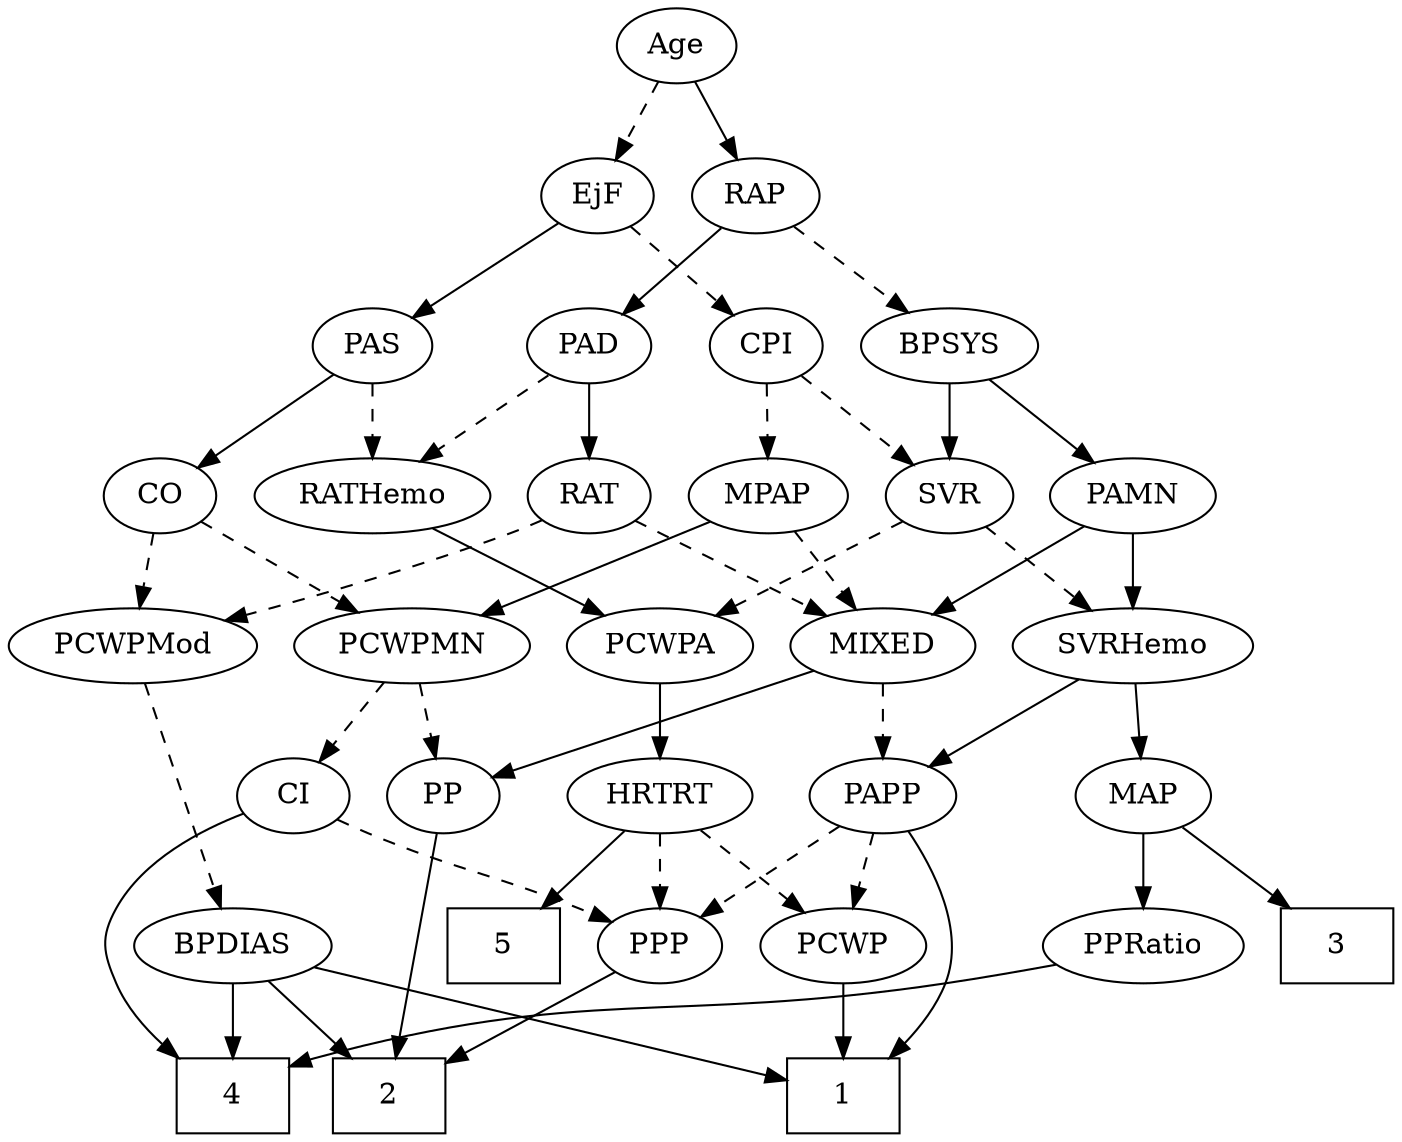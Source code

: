 strict digraph {
	graph [bb="0,0,609.64,540"];
	node [label="\N"];
	1	[height=0.5,
		pos="264,18",
		shape=box,
		width=0.75];
	2	[height=0.5,
		pos="89.995,18",
		shape=box,
		width=0.75];
	3	[height=0.5,
		pos="485,90",
		shape=box,
		width=0.75];
	4	[height=0.5,
		pos="336,18",
		shape=box,
		width=0.75];
	5	[height=0.5,
		pos="287,90",
		shape=box,
		width=0.75];
	Age	[height=0.5,
		pos="285,522",
		width=0.75];
	EjF	[height=0.5,
		pos="249,450",
		width=0.75];
	Age -> EjF	[pos="e,257.3,467.15 276.65,504.76 272.28,496.28 266.85,485.71 261.95,476.2",
		style=dashed];
	RAP	[height=0.5,
		pos="322,450",
		width=0.77632];
	Age -> RAP	[pos="e,313.46,467.15 293.58,504.76 298.06,496.28 303.65,485.71 308.68,476.2",
		style=solid];
	PAS	[height=0.5,
		pos="152,378",
		width=0.75];
	EjF -> PAS	[pos="e,169.67,391.76 231.2,436.16 216.3,425.41 194.82,409.91 177.99,397.76",
		style=solid];
	CPI	[height=0.5,
		pos="326,378",
		width=0.75];
	EjF -> CPI	[pos="e,310.7,392.91 264.58,434.83 275.61,424.81 290.59,411.19 302.99,399.92",
		style=dashed];
	BPSYS	[height=0.5,
		pos="409,378",
		width=1.0471];
	RAP -> BPSYS	[pos="e,390.47,393.91 338.77,435.5 351.15,425.54 368.25,411.78 382.48,400.34",
		style=dashed];
	PAD	[height=0.5,
		pos="247,378",
		width=0.79437];
	RAP -> PAD	[pos="e,262.41,393.38 306.82,434.83 296.21,424.94 281.87,411.55 269.88,400.36",
		style=solid];
	MIXED	[height=0.5,
		pos="382,234",
		width=1.1193];
	PP	[height=0.5,
		pos="123,162",
		width=0.75];
	MIXED -> PP	[pos="e,143.59,173.75 351.87,221.86 345.67,219.76 339.16,217.7 333,216 256.86,195.01 233.89,205.04 159,180 157.08,179.36 155.13,178.64 \
153.18,177.88",
		style=solid];
	PAPP	[height=0.5,
		pos="382,162",
		width=0.88464];
	MIXED -> PAPP	[pos="e,382,180.1 382,215.7 382,207.98 382,198.71 382,190.11",
		style=dashed];
	MPAP	[height=0.5,
		pos="327,306",
		width=0.97491];
	MPAP -> MIXED	[pos="e,369.18,251.31 339.48,289.12 346.41,280.29 355.18,269.13 362.95,259.24",
		style=dashed];
	PCWPMN	[height=0.5,
		pos="172,234",
		width=1.3902];
	MPAP -> PCWPMN	[pos="e,201.88,248.49 301.4,293.44 276.83,282.35 239.39,265.44 211.09,252.66",
		style=solid];
	PAMN	[height=0.5,
		pos="490,306",
		width=1.011];
	BPSYS -> PAMN	[pos="e,472.73,321.92 426.57,361.81 437.79,352.11 452.52,339.39 464.95,328.64",
		style=solid];
	SVR	[height=0.5,
		pos="408,306",
		width=0.77632];
	BPSYS -> SVR	[pos="e,408.24,324.1 408.75,359.7 408.64,351.98 408.51,342.71 408.38,334.11",
		style=solid];
	RATHemo	[height=0.5,
		pos="152,306",
		width=1.3721];
	PAD -> RATHemo	[pos="e,173.1,322.55 229.13,363.83 215.7,353.94 197.02,340.18 181.41,328.67",
		style=dashed];
	RAT	[height=0.5,
		pos="247,306",
		width=0.75827];
	PAD -> RAT	[pos="e,247,324.1 247,359.7 247,351.98 247,342.71 247,334.11",
		style=solid];
	CO	[height=0.5,
		pos="57.995,306",
		width=0.75];
	PCWPMod	[height=0.5,
		pos="51.995,234",
		width=1.4443];
	CO -> PCWPMod	[pos="e,53.461,252.1 56.512,287.7 55.851,279.98 55.056,270.71 54.319,262.11",
		style=dashed];
	CO -> PCWPMN	[pos="e,147.79,249.86 77.334,293.13 94.267,282.73 119.23,267.4 139.26,255.1",
		style=dashed];
	PAS -> CO	[pos="e,75.279,319.87 134.31,363.83 120.05,353.21 99.772,338.11 83.707,326.15",
		style=solid];
	PAS -> RATHemo	[pos="e,152,324.1 152,359.7 152,351.98 152,342.71 152,334.11",
		style=dashed];
	PAMN -> MIXED	[pos="e,404.03,249.28 468.66,291.17 452.6,280.76 430.36,266.35 412.44,254.73",
		style=solid];
	SVRHemo	[height=0.5,
		pos="490,234",
		width=1.3902];
	PAMN -> SVRHemo	[pos="e,490,252.1 490,287.7 490,279.98 490,270.71 490,262.11",
		style=solid];
	PCWPA	[height=0.5,
		pos="282,234",
		width=1.1555];
	RATHemo -> PCWPA	[pos="e,256.73,248.6 178.62,290.67 198.64,279.89 226.22,265.03 247.86,253.38",
		style=solid];
	CPI -> MPAP	[pos="e,326.75,324.1 326.24,359.7 326.35,351.98 326.49,342.71 326.61,334.11",
		style=dashed];
	CPI -> SVR	[pos="e,391.83,320.8 342.2,363.17 354.1,353.01 370.47,339.03 383.91,327.56",
		style=dashed];
	RAT -> MIXED	[pos="e,356.8,248.06 267.79,294.22 289.14,283.15 322.7,265.75 347.92,252.67",
		style=dashed];
	RAT -> PCWPMod	[pos="e,89.754,246.41 225.64,294.72 220.56,292.4 215.12,290.03 210,288 173.47,273.53 131.23,259.5 99.622,249.51",
		style=dashed];
	SVR -> PCWPA	[pos="e,306.84,248.8 387.47,293.6 368.1,282.84 338.71,266.51 315.87,253.82",
		style=dashed];
	SVR -> SVRHemo	[pos="e,471.54,250.76 424.2,291.17 435.48,281.54 450.78,268.47 463.79,257.37",
		style=dashed];
	BPDIAS	[height=0.5,
		pos="89.995,90",
		width=1.1735];
	PCWPMod -> BPDIAS	[pos="e,85.395,108.19 56.579,215.87 63.084,191.56 75.058,146.82 82.766,118.01",
		style=dashed];
	HRTRT	[height=0.5,
		pos="284,162",
		width=1.1013];
	PCWPA -> HRTRT	[pos="e,283.51,180.1 282.49,215.7 282.71,207.98 282.98,198.71 283.22,190.11",
		style=solid];
	PCWPMN -> PP	[pos="e,133.85,178.51 160.38,216.41 154.23,207.62 146.56,196.66 139.77,186.96",
		style=dashed];
	CI	[height=0.5,
		pos="195,162",
		width=0.75];
	PCWPMN -> CI	[pos="e,189.48,179.79 177.56,216.05 180.19,208.06 183.39,198.33 186.32,189.4",
		style=dashed];
	MAP	[height=0.5,
		pos="490,162",
		width=0.84854];
	SVRHemo -> MAP	[pos="e,490,180.1 490,215.7 490,207.98 490,198.71 490,190.11",
		style=solid];
	SVRHemo -> PAPP	[pos="e,402.22,176.11 466.83,217.98 450.46,207.38 428.42,193.09 410.91,181.74",
		style=solid];
	BPDIAS -> 1	[pos="e,236.76,29.956 119.91,76.967 149.67,64.993 195.39,46.599 227.33,33.752",
		style=solid];
	BPDIAS -> 2	[pos="e,89.995,36.104 89.995,71.697 89.995,63.983 89.995,54.712 89.995,46.112",
		style=solid];
	BPDIAS -> 4	[pos="e,308.73,32.607 123.06,78.574 130.57,76.313 138.54,74.001 146,72 210.83,54.6 231.75,58.703 298.93,35.994",
		style=solid];
	MAP -> 3	[pos="e,486.22,108.1 488.76,143.7 488.21,135.98 487.55,126.71 486.93,118.11",
		style=solid];
	PPRatio	[height=0.5,
		pos="570,90",
		width=1.1013];
	MAP -> PPRatio	[pos="e,552.61,106.21 506.57,146.5 517.61,136.84 532.32,123.97 544.8,113.05",
		style=solid];
	PP -> 2	[pos="e,66.69,36.181 98.936,153.23 78.892,145.33 51.652,130.95 38.995,108 31.269,93.989 33.015,86.84 38.995,72 43.344,61.209 51.057,51.386 \
59.189,43.209",
		style=solid];
	PPP	[height=0.5,
		pos="215,90",
		width=0.75];
	PPP -> 2	[pos="e,117.02,34.136 194.91,77.753 176.35,67.359 148.34,51.674 125.93,39.123",
		style=solid];
	PPRatio -> 4	[pos="e,363.1,26.262 539.76,78.219 533.57,76.095 527.09,73.929 521,72 470.04,55.876 410.53,39.209 373.06,28.973",
		style=solid];
	PCWP	[height=0.5,
		pos="367,90",
		width=0.97491];
	PCWP -> 1	[pos="e,289.04,36.019 346.65,75.17 332.7,65.69 313.86,52.89 297.7,41.904",
		style=solid];
	CI -> 4	[pos="e,308.66,32.432 185.39,144.86 175.33,125.62 163.04,93.394 179,72 210.77,29.395 243.9,53.183 299.22,35.746",
		style=solid];
	CI -> PPP	[pos="e,210.2,107.79 199.84,144.05 202.1,136.14 204.84,126.54 207.37,117.69",
		style=dashed];
	PAPP -> 1	[pos="e,291.35,32.36 394.87,145.51 408.91,126.64 427.34,94.477 411,72 382.23,32.426 351.86,52.488 300.78,35.787",
		style=solid];
	PAPP -> PPP	[pos="e,236.22,101.27 356.21,151.07 329.66,140.72 287.18,123.85 251,108 249.19,107.21 247.34,106.38 245.48,105.54",
		style=dashed];
	PAPP -> PCWP	[pos="e,370.7,108.28 378.36,144.05 376.69,136.26 374.67,126.82 372.8,118.08",
		style=dashed];
	HRTRT -> 5	[pos="e,286.26,108.1 284.74,143.7 285.07,135.98 285.46,126.71 285.83,118.11",
		style=solid];
	HRTRT -> PPP	[pos="e,229.18,105.39 268.34,145.12 258.87,135.51 246.66,123.13 236.32,112.63",
		style=dashed];
	HRTRT -> PCWP	[pos="e,349.59,105.68 302.01,145.81 313.58,136.05 328.79,123.22 341.59,112.42",
		style=dashed];
}
